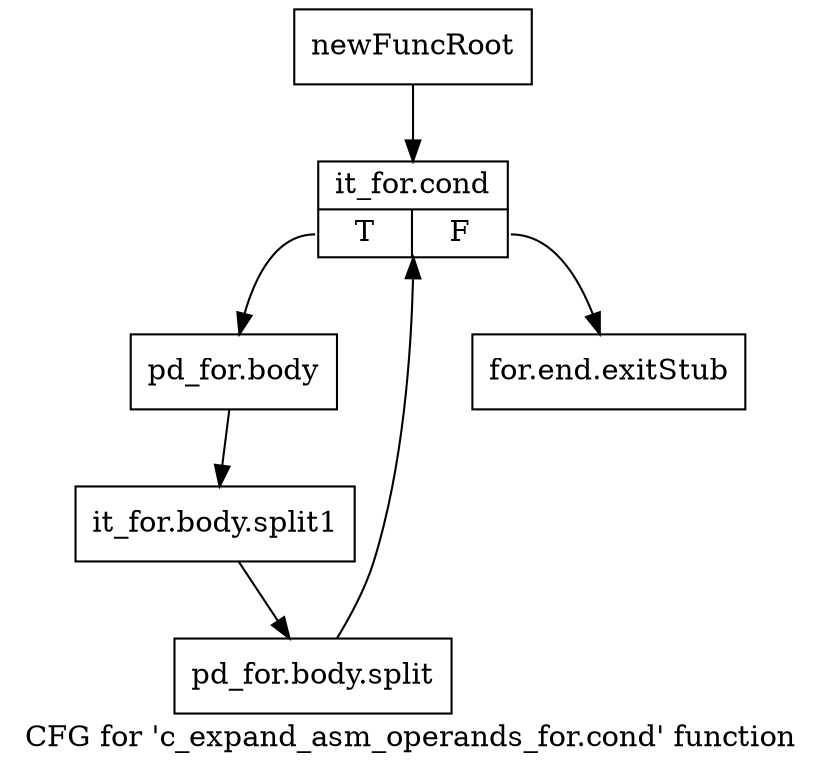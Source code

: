 digraph "CFG for 'c_expand_asm_operands_for.cond' function" {
	label="CFG for 'c_expand_asm_operands_for.cond' function";

	Node0xa0b1490 [shape=record,label="{newFuncRoot}"];
	Node0xa0b1490 -> Node0xa0b1530;
	Node0xa0b14e0 [shape=record,label="{for.end.exitStub}"];
	Node0xa0b1530 [shape=record,label="{it_for.cond|{<s0>T|<s1>F}}"];
	Node0xa0b1530:s0 -> Node0xa0b1580;
	Node0xa0b1530:s1 -> Node0xa0b14e0;
	Node0xa0b1580 [shape=record,label="{pd_for.body}"];
	Node0xa0b1580 -> Node0xf034e40;
	Node0xf034e40 [shape=record,label="{it_for.body.split1}"];
	Node0xf034e40 -> Node0xef37a30;
	Node0xef37a30 [shape=record,label="{pd_for.body.split}"];
	Node0xef37a30 -> Node0xa0b1530;
}
